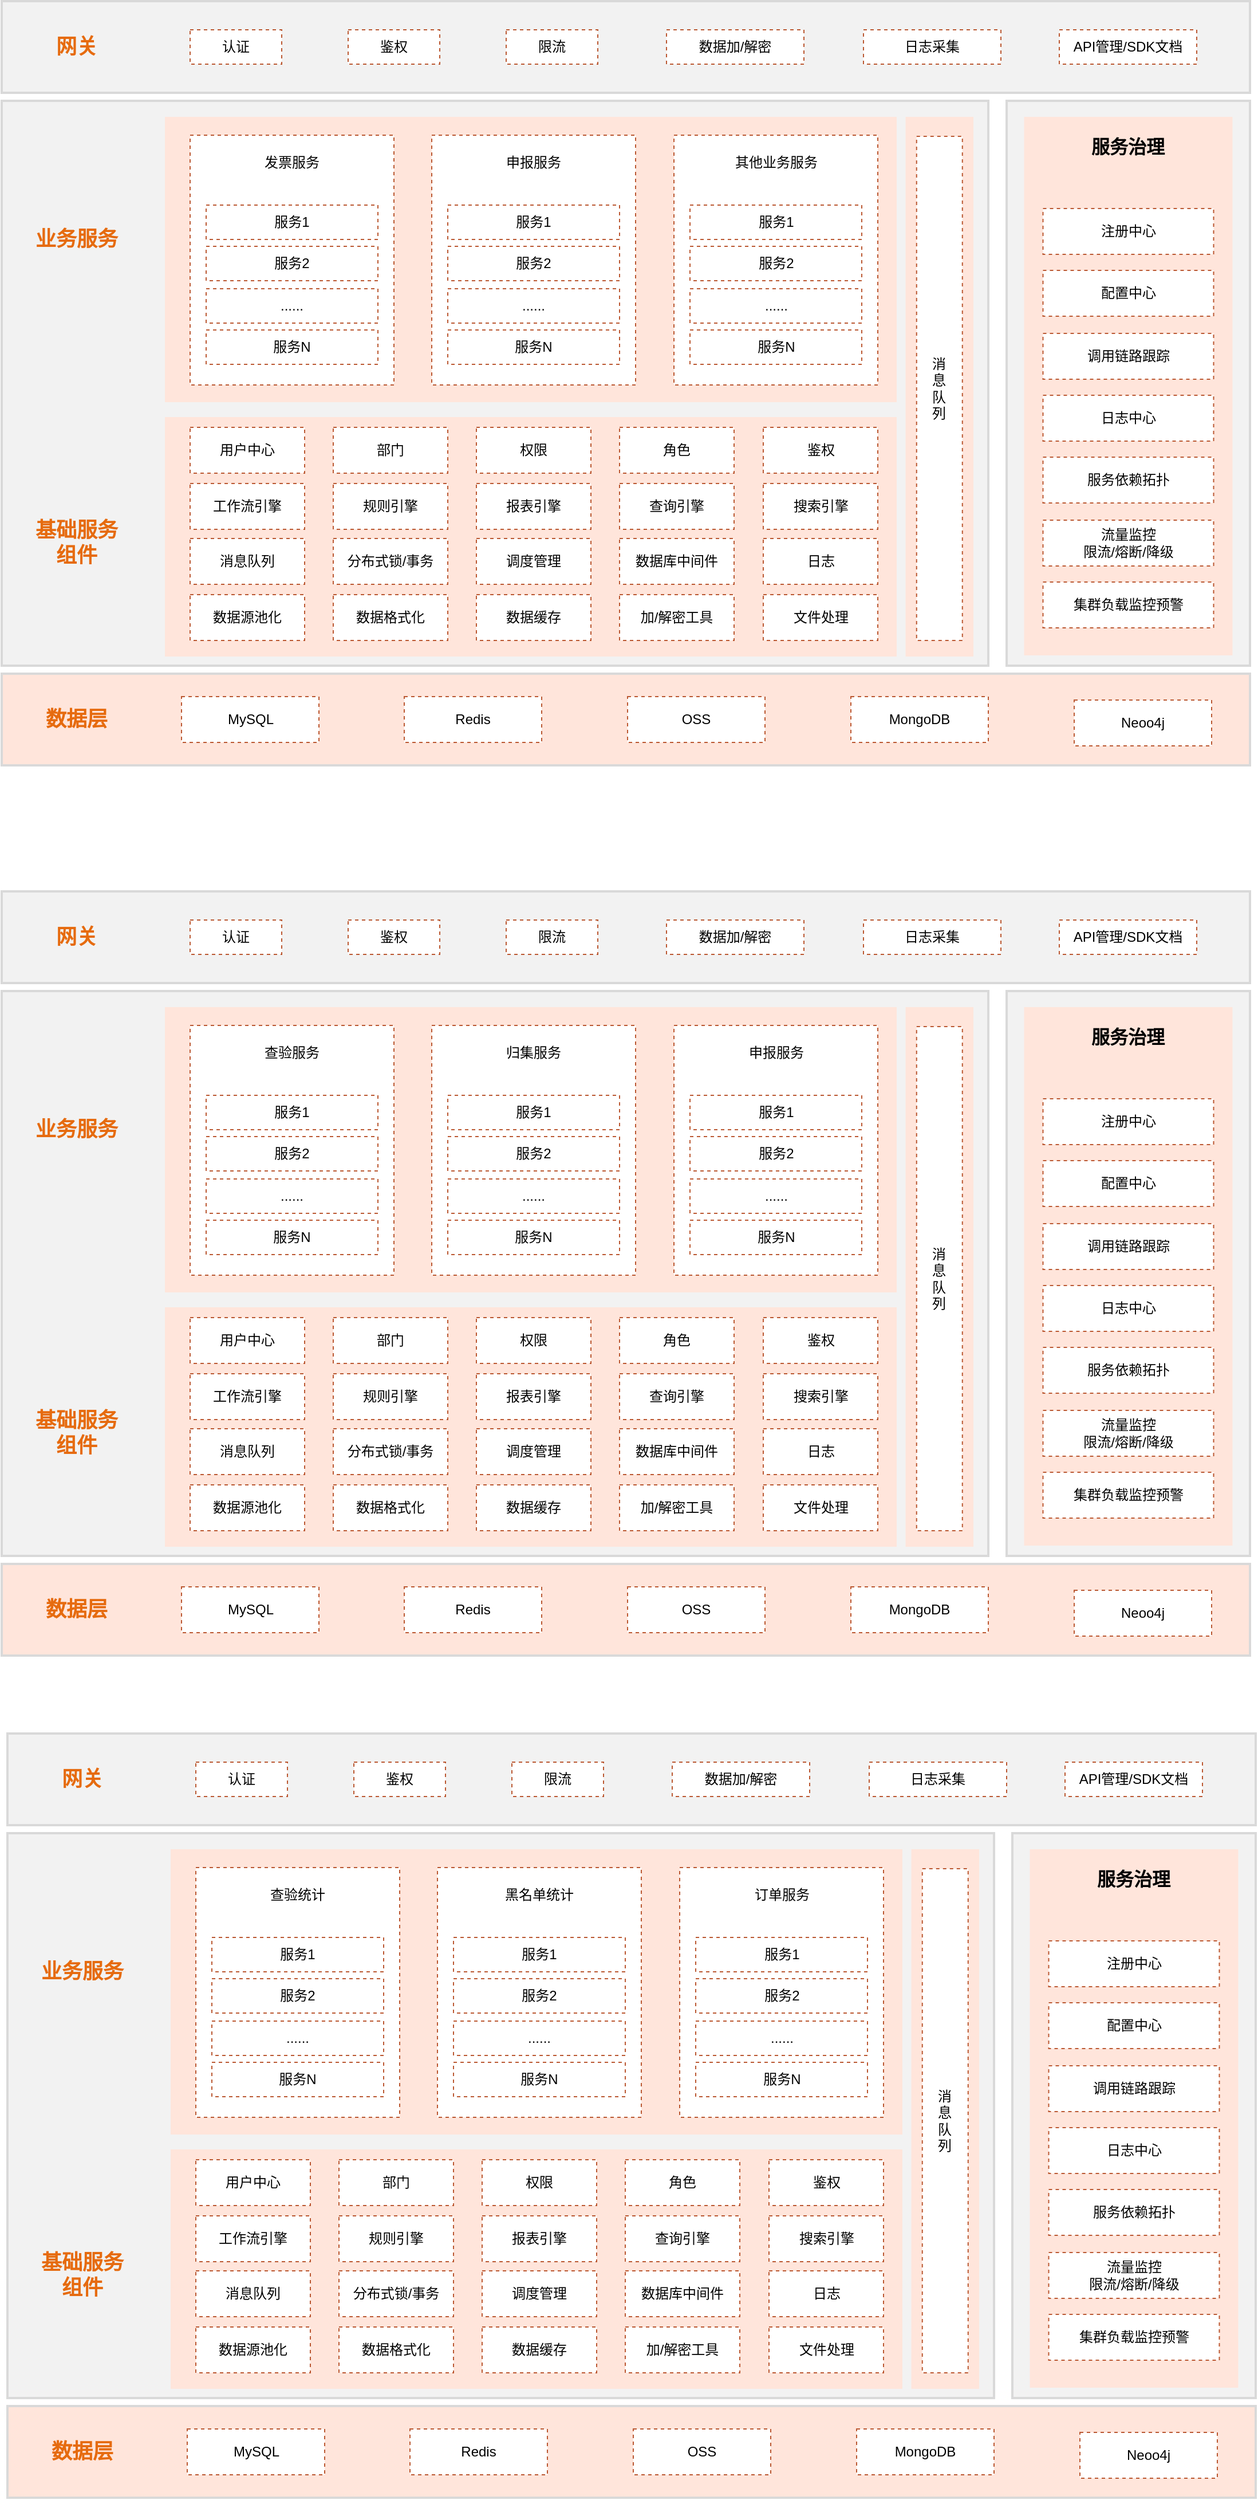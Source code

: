 <mxfile version="16.5.4" type="github">
  <diagram id="H7_tCYUHHZJKz_Q6d8IM" name="第 1 页">
    <mxGraphModel dx="1483" dy="27" grid="0" gridSize="10" guides="1" tooltips="1" connect="1" arrows="1" fold="1" page="0" pageScale="1" pageWidth="827" pageHeight="1169" background="none" math="0" shadow="0">
      <root>
        <mxCell id="0" />
        <mxCell id="1" parent="0" />
        <mxCell id="LN4RIfl6_Ic5JrLGgOFw-40" value="" style="whiteSpace=wrap;html=1;fontSize=18;fontStyle=1;strokeWidth=2;fillColor=#F2F2F2;strokeColor=#D9D9D9;" parent="1" vertex="1">
          <mxGeometry x="80.5" y="1237" width="861.5" height="493" as="geometry" />
        </mxCell>
        <mxCell id="LN4RIfl6_Ic5JrLGgOFw-44" value="" style="whiteSpace=wrap;html=1;align=center;verticalAlign=top;fontSize=16;fontStyle=1;fillColor=#FFE5DB;strokeColor=none;fontColor=#143642;" parent="1" vertex="1">
          <mxGeometry x="869.75" y="1251" width="59.25" height="471" as="geometry" />
        </mxCell>
        <mxCell id="LN4RIfl6_Ic5JrLGgOFw-49" value="" style="whiteSpace=wrap;html=1;fontSize=18;fontStyle=1;strokeWidth=2;fillColor=#F2F2F2;strokeColor=#D9D9D9;" parent="1" vertex="1">
          <mxGeometry x="80.5" y="1150" width="1090" height="80" as="geometry" />
        </mxCell>
        <mxCell id="LN4RIfl6_Ic5JrLGgOFw-50" value="网关" style="whiteSpace=wrap;html=1;fillColor=none;strokeColor=none;fontStyle=1;fontSize=18;fontColor=#E66B0F;" parent="1" vertex="1">
          <mxGeometry x="85.5" y="1170" width="120" height="40" as="geometry" />
        </mxCell>
        <mxCell id="LN4RIfl6_Ic5JrLGgOFw-43" value="" style="whiteSpace=wrap;html=1;align=center;verticalAlign=top;fontSize=16;fontStyle=1;fillColor=#FFE5DB;strokeColor=none;fontColor=#143642;" parent="1" vertex="1">
          <mxGeometry x="223" y="1513" width="639" height="209" as="geometry" />
        </mxCell>
        <mxCell id="LN4RIfl6_Ic5JrLGgOFw-42" value="" style="whiteSpace=wrap;html=1;align=center;verticalAlign=top;fontSize=16;fontStyle=1;fillColor=#FFE5DB;strokeColor=none;fontColor=#143642;" parent="1" vertex="1">
          <mxGeometry x="223" y="1251" width="639" height="249" as="geometry" />
        </mxCell>
        <mxCell id="LN4RIfl6_Ic5JrLGgOFw-41" value="基础服务&lt;br&gt;组件" style="whiteSpace=wrap;html=1;fontSize=18;fontStyle=1;strokeColor=none;fillColor=none;fontColor=#E66B0F;" parent="1" vertex="1">
          <mxGeometry x="85.5" y="1603" width="120" height="40" as="geometry" />
        </mxCell>
        <mxCell id="ndFSLWlLieNPHFFfm7gC-75" value="" style="whiteSpace=wrap;html=1;fillColor=#FFE5DB;strokeColor=#D9D9D9;fontSize=18;fontStyle=1;fontColor=#143642;strokeWidth=2;" parent="1" vertex="1">
          <mxGeometry x="80.5" y="1737" width="1090" height="80" as="geometry" />
        </mxCell>
        <mxCell id="ndFSLWlLieNPHFFfm7gC-76" value="数据层" style="whiteSpace=wrap;html=1;fillColor=none;strokeColor=none;fontSize=18;fontStyle=1;fontColor=#E66B0F;" parent="1" vertex="1">
          <mxGeometry x="85.5" y="1757" width="120" height="40" as="geometry" />
        </mxCell>
        <mxCell id="ndFSLWlLieNPHFFfm7gC-77" value="MySQL" style="whiteSpace=wrap;html=1;strokeColor=#BB5933;dashed=1;" parent="1" vertex="1">
          <mxGeometry x="237.5" y="1757" width="120" height="40" as="geometry" />
        </mxCell>
        <mxCell id="ndFSLWlLieNPHFFfm7gC-79" value="OSS" style="whiteSpace=wrap;html=1;strokeColor=#BB5933;dashed=1;" parent="1" vertex="1">
          <mxGeometry x="627" y="1757" width="120" height="40" as="geometry" />
        </mxCell>
        <mxCell id="ndFSLWlLieNPHFFfm7gC-81" value="MongoDB" style="whiteSpace=wrap;html=1;strokeColor=#BB5933;dashed=1;" parent="1" vertex="1">
          <mxGeometry x="822" y="1757" width="120" height="40" as="geometry" />
        </mxCell>
        <mxCell id="ndFSLWlLieNPHFFfm7gC-86" value="数据源池化" style="whiteSpace=wrap;html=1;strokeColor=#BB5933;dashed=1;" parent="1" vertex="1">
          <mxGeometry x="245" y="1668" width="100" height="40" as="geometry" />
        </mxCell>
        <mxCell id="ndFSLWlLieNPHFFfm7gC-87" value="数据格式化" style="whiteSpace=wrap;html=1;strokeColor=#BB5933;dashed=1;" parent="1" vertex="1">
          <mxGeometry x="370" y="1668" width="100" height="40" as="geometry" />
        </mxCell>
        <mxCell id="ndFSLWlLieNPHFFfm7gC-88" value="数据缓存" style="whiteSpace=wrap;html=1;strokeColor=#BB5933;dashed=1;" parent="1" vertex="1">
          <mxGeometry x="495" y="1668" width="100" height="40" as="geometry" />
        </mxCell>
        <mxCell id="ndFSLWlLieNPHFFfm7gC-89" value="加/解密工具" style="whiteSpace=wrap;html=1;strokeColor=#BB5933;dashed=1;" parent="1" vertex="1">
          <mxGeometry x="620" y="1668" width="100" height="40" as="geometry" />
        </mxCell>
        <mxCell id="ndFSLWlLieNPHFFfm7gC-90" value="文件处理" style="whiteSpace=wrap;html=1;strokeColor=#BB5933;dashed=1;" parent="1" vertex="1">
          <mxGeometry x="745.5" y="1668" width="100" height="40" as="geometry" />
        </mxCell>
        <mxCell id="ndFSLWlLieNPHFFfm7gC-92" value="消息队列" style="whiteSpace=wrap;html=1;strokeColor=#BB5933;dashed=1;" parent="1" vertex="1">
          <mxGeometry x="245" y="1619" width="100" height="40" as="geometry" />
        </mxCell>
        <mxCell id="ndFSLWlLieNPHFFfm7gC-93" value="分布式锁/事务" style="whiteSpace=wrap;html=1;strokeColor=#BB5933;dashed=1;" parent="1" vertex="1">
          <mxGeometry x="370" y="1619" width="100" height="40" as="geometry" />
        </mxCell>
        <mxCell id="ndFSLWlLieNPHFFfm7gC-94" value="调度管理" style="whiteSpace=wrap;html=1;strokeColor=#BB5933;dashed=1;" parent="1" vertex="1">
          <mxGeometry x="495" y="1619" width="100" height="40" as="geometry" />
        </mxCell>
        <mxCell id="ndFSLWlLieNPHFFfm7gC-95" value="工作流引擎" style="whiteSpace=wrap;html=1;strokeColor=#BB5933;dashed=1;" parent="1" vertex="1">
          <mxGeometry x="245" y="1571" width="100" height="40" as="geometry" />
        </mxCell>
        <mxCell id="ndFSLWlLieNPHFFfm7gC-96" value="搜索引擎" style="whiteSpace=wrap;html=1;strokeColor=#BB5933;dashed=1;" parent="1" vertex="1">
          <mxGeometry x="745.5" y="1571" width="100" height="40" as="geometry" />
        </mxCell>
        <mxCell id="ndFSLWlLieNPHFFfm7gC-97" value="查询引擎" style="whiteSpace=wrap;html=1;strokeColor=#BB5933;dashed=1;" parent="1" vertex="1">
          <mxGeometry x="620" y="1571" width="100" height="40" as="geometry" />
        </mxCell>
        <mxCell id="ndFSLWlLieNPHFFfm7gC-98" value="报表引擎" style="whiteSpace=wrap;html=1;strokeColor=#BB5933;dashed=1;" parent="1" vertex="1">
          <mxGeometry x="495" y="1571" width="100" height="40" as="geometry" />
        </mxCell>
        <mxCell id="ndFSLWlLieNPHFFfm7gC-99" value="规则引擎" style="whiteSpace=wrap;html=1;strokeColor=#BB5933;dashed=1;" parent="1" vertex="1">
          <mxGeometry x="370" y="1571" width="100" height="40" as="geometry" />
        </mxCell>
        <mxCell id="ndFSLWlLieNPHFFfm7gC-100" value="鉴权" style="whiteSpace=wrap;html=1;strokeColor=#BB5933;dashed=1;" parent="1" vertex="1">
          <mxGeometry x="745.5" y="1522" width="100" height="40" as="geometry" />
        </mxCell>
        <mxCell id="ndFSLWlLieNPHFFfm7gC-101" value="日志" style="whiteSpace=wrap;html=1;strokeColor=#BB5933;dashed=1;" parent="1" vertex="1">
          <mxGeometry x="745.5" y="1619" width="100" height="40" as="geometry" />
        </mxCell>
        <mxCell id="ndFSLWlLieNPHFFfm7gC-102" value="用户中心" style="whiteSpace=wrap;html=1;strokeColor=#BB5933;dashed=1;" parent="1" vertex="1">
          <mxGeometry x="245" y="1522" width="100" height="40" as="geometry" />
        </mxCell>
        <mxCell id="ndFSLWlLieNPHFFfm7gC-103" value="部门" style="whiteSpace=wrap;html=1;strokeColor=#BB5933;dashed=1;" parent="1" vertex="1">
          <mxGeometry x="370" y="1522" width="100" height="40" as="geometry" />
        </mxCell>
        <mxCell id="ndFSLWlLieNPHFFfm7gC-104" value="权限" style="whiteSpace=wrap;html=1;strokeColor=#BB5933;dashed=1;" parent="1" vertex="1">
          <mxGeometry x="495" y="1522" width="100" height="40" as="geometry" />
        </mxCell>
        <mxCell id="ndFSLWlLieNPHFFfm7gC-105" value="角色" style="whiteSpace=wrap;html=1;strokeColor=#BB5933;dashed=1;" parent="1" vertex="1">
          <mxGeometry x="620" y="1522" width="100" height="40" as="geometry" />
        </mxCell>
        <mxCell id="ndFSLWlLieNPHFFfm7gC-117" value="认证" style="whiteSpace=wrap;html=1;strokeColor=#BB5933;dashed=1;" parent="1" vertex="1">
          <mxGeometry x="245" y="1175" width="80" height="30" as="geometry" />
        </mxCell>
        <mxCell id="ndFSLWlLieNPHFFfm7gC-118" value="限流" style="whiteSpace=wrap;html=1;strokeColor=#BB5933;dashed=1;" parent="1" vertex="1">
          <mxGeometry x="521" y="1175" width="80" height="30" as="geometry" />
        </mxCell>
        <mxCell id="ndFSLWlLieNPHFFfm7gC-119" value="数据加/解密" style="whiteSpace=wrap;html=1;strokeColor=#BB5933;dashed=1;" parent="1" vertex="1">
          <mxGeometry x="661" y="1175" width="120" height="30" as="geometry" />
        </mxCell>
        <mxCell id="ndFSLWlLieNPHFFfm7gC-120" value="日志采集" style="whiteSpace=wrap;html=1;strokeColor=#BB5933;dashed=1;" parent="1" vertex="1">
          <mxGeometry x="833" y="1175" width="120" height="30" as="geometry" />
        </mxCell>
        <mxCell id="ndFSLWlLieNPHFFfm7gC-121" value="API管理/SDK文档" style="whiteSpace=wrap;html=1;strokeColor=#BB5933;dashed=1;" parent="1" vertex="1">
          <mxGeometry x="1004" y="1175" width="120" height="30" as="geometry" />
        </mxCell>
        <mxCell id="LN4RIfl6_Ic5JrLGgOFw-1" value="消&lt;br&gt;息&lt;br&gt;队&lt;br&gt;列" style="whiteSpace=wrap;html=1;strokeColor=#BB5933;dashed=1;" parent="1" vertex="1">
          <mxGeometry x="879.375" y="1268" width="40" height="440" as="geometry" />
        </mxCell>
        <mxCell id="LN4RIfl6_Ic5JrLGgOFw-20" value="Redis" style="whiteSpace=wrap;html=1;strokeColor=#BB5933;dashed=1;" parent="1" vertex="1">
          <mxGeometry x="432" y="1757" width="120" height="40" as="geometry" />
        </mxCell>
        <mxCell id="LN4RIfl6_Ic5JrLGgOFw-21" value="Neoo4j" style="whiteSpace=wrap;html=1;strokeColor=#BB5933;dashed=1;" parent="1" vertex="1">
          <mxGeometry x="1017" y="1760" width="120" height="40" as="geometry" />
        </mxCell>
        <mxCell id="LN4RIfl6_Ic5JrLGgOFw-22" value="数据库中间件" style="whiteSpace=wrap;html=1;strokeColor=#BB5933;dashed=1;" parent="1" vertex="1">
          <mxGeometry x="620" y="1619" width="100" height="40" as="geometry" />
        </mxCell>
        <mxCell id="LN4RIfl6_Ic5JrLGgOFw-37" value="" style="group" parent="1" vertex="1" connectable="0">
          <mxGeometry x="456" y="1267" width="178" height="218" as="geometry" />
        </mxCell>
        <mxCell id="LN4RIfl6_Ic5JrLGgOFw-26" value="申报服务" style="whiteSpace=wrap;html=1;strokeColor=#BB5933;dashed=1;verticalAlign=top;spacingBottom=0;spacingTop=10;" parent="LN4RIfl6_Ic5JrLGgOFw-37" vertex="1">
          <mxGeometry width="178" height="218" as="geometry" />
        </mxCell>
        <mxCell id="LN4RIfl6_Ic5JrLGgOFw-27" value="服务1" style="whiteSpace=wrap;html=1;strokeColor=#BB5933;dashed=1;" parent="LN4RIfl6_Ic5JrLGgOFw-37" vertex="1">
          <mxGeometry x="14" y="61" width="150" height="30" as="geometry" />
        </mxCell>
        <mxCell id="LN4RIfl6_Ic5JrLGgOFw-28" value="服务2" style="whiteSpace=wrap;html=1;strokeColor=#BB5933;dashed=1;" parent="LN4RIfl6_Ic5JrLGgOFw-37" vertex="1">
          <mxGeometry x="14" y="97" width="150" height="30" as="geometry" />
        </mxCell>
        <mxCell id="LN4RIfl6_Ic5JrLGgOFw-29" value="......" style="whiteSpace=wrap;html=1;strokeColor=#BB5933;dashed=1;" parent="LN4RIfl6_Ic5JrLGgOFw-37" vertex="1">
          <mxGeometry x="14" y="134" width="150" height="30" as="geometry" />
        </mxCell>
        <mxCell id="LN4RIfl6_Ic5JrLGgOFw-30" value="服务N" style="whiteSpace=wrap;html=1;strokeColor=#BB5933;dashed=1;" parent="LN4RIfl6_Ic5JrLGgOFw-37" vertex="1">
          <mxGeometry x="14" y="170" width="150" height="30" as="geometry" />
        </mxCell>
        <mxCell id="LN4RIfl6_Ic5JrLGgOFw-38" value="" style="group" parent="1" vertex="1" connectable="0">
          <mxGeometry x="667.5" y="1267" width="178" height="218" as="geometry" />
        </mxCell>
        <mxCell id="LN4RIfl6_Ic5JrLGgOFw-31" value="其他业务服务" style="whiteSpace=wrap;html=1;strokeColor=#BB5933;dashed=1;verticalAlign=top;spacingBottom=0;spacingTop=10;" parent="LN4RIfl6_Ic5JrLGgOFw-38" vertex="1">
          <mxGeometry width="178" height="218" as="geometry" />
        </mxCell>
        <mxCell id="LN4RIfl6_Ic5JrLGgOFw-32" value="服务1" style="whiteSpace=wrap;html=1;strokeColor=#BB5933;dashed=1;" parent="LN4RIfl6_Ic5JrLGgOFw-38" vertex="1">
          <mxGeometry x="14" y="61" width="150" height="30" as="geometry" />
        </mxCell>
        <mxCell id="LN4RIfl6_Ic5JrLGgOFw-33" value="服务2" style="whiteSpace=wrap;html=1;strokeColor=#BB5933;dashed=1;" parent="LN4RIfl6_Ic5JrLGgOFw-38" vertex="1">
          <mxGeometry x="14" y="97" width="150" height="30" as="geometry" />
        </mxCell>
        <mxCell id="LN4RIfl6_Ic5JrLGgOFw-34" value="......" style="whiteSpace=wrap;html=1;strokeColor=#BB5933;dashed=1;" parent="LN4RIfl6_Ic5JrLGgOFw-38" vertex="1">
          <mxGeometry x="14" y="134" width="150" height="30" as="geometry" />
        </mxCell>
        <mxCell id="LN4RIfl6_Ic5JrLGgOFw-35" value="服务N" style="whiteSpace=wrap;html=1;strokeColor=#BB5933;dashed=1;" parent="LN4RIfl6_Ic5JrLGgOFw-38" vertex="1">
          <mxGeometry x="14" y="170" width="150" height="30" as="geometry" />
        </mxCell>
        <mxCell id="LN4RIfl6_Ic5JrLGgOFw-39" value="鉴权" style="whiteSpace=wrap;html=1;strokeColor=#BB5933;dashed=1;" parent="1" vertex="1">
          <mxGeometry x="383" y="1175" width="80" height="30" as="geometry" />
        </mxCell>
        <mxCell id="LN4RIfl6_Ic5JrLGgOFw-45" value="业务服务" style="whiteSpace=wrap;html=1;fontSize=18;fontStyle=1;strokeColor=none;fillColor=none;fontColor=#E66B0F;" parent="1" vertex="1">
          <mxGeometry x="85.5" y="1338" width="120" height="40" as="geometry" />
        </mxCell>
        <mxCell id="LN4RIfl6_Ic5JrLGgOFw-46" value="" style="whiteSpace=wrap;html=1;fontSize=18;fontStyle=1;strokeWidth=2;fillColor=#F2F2F2;strokeColor=#D9D9D9;" parent="1" vertex="1">
          <mxGeometry x="958" y="1237" width="212.5" height="493" as="geometry" />
        </mxCell>
        <mxCell id="LN4RIfl6_Ic5JrLGgOFw-47" value="" style="group" parent="1" vertex="1" connectable="0">
          <mxGeometry x="245" y="1267" width="178" height="218" as="geometry" />
        </mxCell>
        <mxCell id="LN4RIfl6_Ic5JrLGgOFw-24" value="发票服务" style="whiteSpace=wrap;html=1;strokeColor=#BB5933;dashed=1;verticalAlign=top;spacingBottom=0;spacingTop=10;" parent="LN4RIfl6_Ic5JrLGgOFw-47" vertex="1">
          <mxGeometry width="178" height="218" as="geometry" />
        </mxCell>
        <mxCell id="ndFSLWlLieNPHFFfm7gC-106" value="服务1" style="whiteSpace=wrap;html=1;strokeColor=#BB5933;dashed=1;" parent="LN4RIfl6_Ic5JrLGgOFw-47" vertex="1">
          <mxGeometry x="14" y="61" width="150" height="30" as="geometry" />
        </mxCell>
        <mxCell id="ndFSLWlLieNPHFFfm7gC-108" value="服务2" style="whiteSpace=wrap;html=1;strokeColor=#BB5933;dashed=1;" parent="LN4RIfl6_Ic5JrLGgOFw-47" vertex="1">
          <mxGeometry x="14" y="97" width="150" height="30" as="geometry" />
        </mxCell>
        <mxCell id="ndFSLWlLieNPHFFfm7gC-110" value="......" style="whiteSpace=wrap;html=1;strokeColor=#BB5933;dashed=1;" parent="LN4RIfl6_Ic5JrLGgOFw-47" vertex="1">
          <mxGeometry x="14" y="134" width="150" height="30" as="geometry" />
        </mxCell>
        <mxCell id="LN4RIfl6_Ic5JrLGgOFw-25" value="服务N" style="whiteSpace=wrap;html=1;strokeColor=#BB5933;dashed=1;" parent="LN4RIfl6_Ic5JrLGgOFw-47" vertex="1">
          <mxGeometry x="14" y="170" width="150" height="30" as="geometry" />
        </mxCell>
        <mxCell id="LN4RIfl6_Ic5JrLGgOFw-48" value="" style="group" parent="1" vertex="1" connectable="0">
          <mxGeometry x="973.25" y="1251" width="182" height="470" as="geometry" />
        </mxCell>
        <mxCell id="LN4RIfl6_Ic5JrLGgOFw-2" value="&lt;b style=&quot;font-size: 16px;&quot;&gt;&lt;font style=&quot;font-size: 16px;&quot;&gt;服务治理&lt;/font&gt;&lt;/b&gt;" style="whiteSpace=wrap;html=1;strokeColor=none;dashed=1;verticalAlign=top;spacingTop=10;fillColor=#FFE5DB;fontSize=16;" parent="LN4RIfl6_Ic5JrLGgOFw-48" vertex="1">
          <mxGeometry width="182" height="470" as="geometry" />
        </mxCell>
        <mxCell id="LN4RIfl6_Ic5JrLGgOFw-5" value="调用链路跟踪" style="whiteSpace=wrap;html=1;strokeColor=#BB5933;dashed=1;" parent="LN4RIfl6_Ic5JrLGgOFw-48" vertex="1">
          <mxGeometry x="16.5" y="189" width="149" height="40" as="geometry" />
        </mxCell>
        <mxCell id="LN4RIfl6_Ic5JrLGgOFw-6" value="日志中心" style="whiteSpace=wrap;html=1;strokeColor=#BB5933;dashed=1;" parent="LN4RIfl6_Ic5JrLGgOFw-48" vertex="1">
          <mxGeometry x="16.5" y="243" width="149" height="40" as="geometry" />
        </mxCell>
        <mxCell id="LN4RIfl6_Ic5JrLGgOFw-7" value="集群负载监控预警" style="whiteSpace=wrap;html=1;strokeColor=#BB5933;dashed=1;" parent="LN4RIfl6_Ic5JrLGgOFw-48" vertex="1">
          <mxGeometry x="16.5" y="406" width="149" height="40" as="geometry" />
        </mxCell>
        <mxCell id="LN4RIfl6_Ic5JrLGgOFw-10" value="流量监控&lt;br&gt;限流/熔断/降级" style="whiteSpace=wrap;html=1;strokeColor=#BB5933;dashed=1;" parent="LN4RIfl6_Ic5JrLGgOFw-48" vertex="1">
          <mxGeometry x="16.5" y="352" width="149" height="40" as="geometry" />
        </mxCell>
        <mxCell id="LN4RIfl6_Ic5JrLGgOFw-11" value="配置中心" style="whiteSpace=wrap;html=1;strokeColor=#BB5933;dashed=1;" parent="LN4RIfl6_Ic5JrLGgOFw-48" vertex="1">
          <mxGeometry x="16.5" y="134" width="149" height="40" as="geometry" />
        </mxCell>
        <mxCell id="LN4RIfl6_Ic5JrLGgOFw-12" value="注册中心" style="whiteSpace=wrap;html=1;strokeColor=#BB5933;dashed=1;" parent="LN4RIfl6_Ic5JrLGgOFw-48" vertex="1">
          <mxGeometry x="16.5" y="80" width="149" height="40" as="geometry" />
        </mxCell>
        <mxCell id="LN4RIfl6_Ic5JrLGgOFw-16" value="服务依赖拓扑" style="whiteSpace=wrap;html=1;strokeColor=#BB5933;dashed=1;" parent="LN4RIfl6_Ic5JrLGgOFw-48" vertex="1">
          <mxGeometry x="16.5" y="297" width="149" height="40" as="geometry" />
        </mxCell>
        <mxCell id="fB4uzSbWMUXFljDellYb-1" value="" style="whiteSpace=wrap;html=1;fontSize=18;fontStyle=1;strokeWidth=2;fillColor=#F2F2F2;strokeColor=#D9D9D9;" vertex="1" parent="1">
          <mxGeometry x="80.5" y="2014" width="861.5" height="493" as="geometry" />
        </mxCell>
        <mxCell id="fB4uzSbWMUXFljDellYb-2" value="" style="whiteSpace=wrap;html=1;align=center;verticalAlign=top;fontSize=16;fontStyle=1;fillColor=#FFE5DB;strokeColor=none;fontColor=#143642;" vertex="1" parent="1">
          <mxGeometry x="869.75" y="2028" width="59.25" height="471" as="geometry" />
        </mxCell>
        <mxCell id="fB4uzSbWMUXFljDellYb-3" value="" style="whiteSpace=wrap;html=1;fontSize=18;fontStyle=1;strokeWidth=2;fillColor=#F2F2F2;strokeColor=#D9D9D9;" vertex="1" parent="1">
          <mxGeometry x="80.5" y="1927" width="1090" height="80" as="geometry" />
        </mxCell>
        <mxCell id="fB4uzSbWMUXFljDellYb-4" value="网关" style="whiteSpace=wrap;html=1;fillColor=none;strokeColor=none;fontStyle=1;fontSize=18;fontColor=#E66B0F;" vertex="1" parent="1">
          <mxGeometry x="85.5" y="1947" width="120" height="40" as="geometry" />
        </mxCell>
        <mxCell id="fB4uzSbWMUXFljDellYb-5" value="" style="whiteSpace=wrap;html=1;align=center;verticalAlign=top;fontSize=16;fontStyle=1;fillColor=#FFE5DB;strokeColor=none;fontColor=#143642;" vertex="1" parent="1">
          <mxGeometry x="223" y="2290" width="639" height="209" as="geometry" />
        </mxCell>
        <mxCell id="fB4uzSbWMUXFljDellYb-6" value="" style="whiteSpace=wrap;html=1;align=center;verticalAlign=top;fontSize=16;fontStyle=1;fillColor=#FFE5DB;strokeColor=none;fontColor=#143642;" vertex="1" parent="1">
          <mxGeometry x="223" y="2028" width="639" height="249" as="geometry" />
        </mxCell>
        <mxCell id="fB4uzSbWMUXFljDellYb-7" value="基础服务&lt;br&gt;组件" style="whiteSpace=wrap;html=1;fontSize=18;fontStyle=1;strokeColor=none;fillColor=none;fontColor=#E66B0F;" vertex="1" parent="1">
          <mxGeometry x="85.5" y="2380" width="120" height="40" as="geometry" />
        </mxCell>
        <mxCell id="fB4uzSbWMUXFljDellYb-8" value="" style="whiteSpace=wrap;html=1;fillColor=#FFE5DB;strokeColor=#D9D9D9;fontSize=18;fontStyle=1;fontColor=#143642;strokeWidth=2;" vertex="1" parent="1">
          <mxGeometry x="80.5" y="2514" width="1090" height="80" as="geometry" />
        </mxCell>
        <mxCell id="fB4uzSbWMUXFljDellYb-9" value="数据层" style="whiteSpace=wrap;html=1;fillColor=none;strokeColor=none;fontSize=18;fontStyle=1;fontColor=#E66B0F;" vertex="1" parent="1">
          <mxGeometry x="85.5" y="2534" width="120" height="40" as="geometry" />
        </mxCell>
        <mxCell id="fB4uzSbWMUXFljDellYb-10" value="MySQL" style="whiteSpace=wrap;html=1;strokeColor=#BB5933;dashed=1;" vertex="1" parent="1">
          <mxGeometry x="237.5" y="2534" width="120" height="40" as="geometry" />
        </mxCell>
        <mxCell id="fB4uzSbWMUXFljDellYb-11" value="OSS" style="whiteSpace=wrap;html=1;strokeColor=#BB5933;dashed=1;" vertex="1" parent="1">
          <mxGeometry x="627" y="2534" width="120" height="40" as="geometry" />
        </mxCell>
        <mxCell id="fB4uzSbWMUXFljDellYb-12" value="MongoDB" style="whiteSpace=wrap;html=1;strokeColor=#BB5933;dashed=1;" vertex="1" parent="1">
          <mxGeometry x="822" y="2534" width="120" height="40" as="geometry" />
        </mxCell>
        <mxCell id="fB4uzSbWMUXFljDellYb-13" value="数据源池化" style="whiteSpace=wrap;html=1;strokeColor=#BB5933;dashed=1;" vertex="1" parent="1">
          <mxGeometry x="245" y="2445" width="100" height="40" as="geometry" />
        </mxCell>
        <mxCell id="fB4uzSbWMUXFljDellYb-14" value="数据格式化" style="whiteSpace=wrap;html=1;strokeColor=#BB5933;dashed=1;" vertex="1" parent="1">
          <mxGeometry x="370" y="2445" width="100" height="40" as="geometry" />
        </mxCell>
        <mxCell id="fB4uzSbWMUXFljDellYb-15" value="数据缓存" style="whiteSpace=wrap;html=1;strokeColor=#BB5933;dashed=1;" vertex="1" parent="1">
          <mxGeometry x="495" y="2445" width="100" height="40" as="geometry" />
        </mxCell>
        <mxCell id="fB4uzSbWMUXFljDellYb-16" value="加/解密工具" style="whiteSpace=wrap;html=1;strokeColor=#BB5933;dashed=1;" vertex="1" parent="1">
          <mxGeometry x="620" y="2445" width="100" height="40" as="geometry" />
        </mxCell>
        <mxCell id="fB4uzSbWMUXFljDellYb-17" value="文件处理" style="whiteSpace=wrap;html=1;strokeColor=#BB5933;dashed=1;" vertex="1" parent="1">
          <mxGeometry x="745.5" y="2445" width="100" height="40" as="geometry" />
        </mxCell>
        <mxCell id="fB4uzSbWMUXFljDellYb-18" value="消息队列" style="whiteSpace=wrap;html=1;strokeColor=#BB5933;dashed=1;" vertex="1" parent="1">
          <mxGeometry x="245" y="2396" width="100" height="40" as="geometry" />
        </mxCell>
        <mxCell id="fB4uzSbWMUXFljDellYb-19" value="分布式锁/事务" style="whiteSpace=wrap;html=1;strokeColor=#BB5933;dashed=1;" vertex="1" parent="1">
          <mxGeometry x="370" y="2396" width="100" height="40" as="geometry" />
        </mxCell>
        <mxCell id="fB4uzSbWMUXFljDellYb-20" value="调度管理" style="whiteSpace=wrap;html=1;strokeColor=#BB5933;dashed=1;" vertex="1" parent="1">
          <mxGeometry x="495" y="2396" width="100" height="40" as="geometry" />
        </mxCell>
        <mxCell id="fB4uzSbWMUXFljDellYb-21" value="工作流引擎" style="whiteSpace=wrap;html=1;strokeColor=#BB5933;dashed=1;" vertex="1" parent="1">
          <mxGeometry x="245" y="2348" width="100" height="40" as="geometry" />
        </mxCell>
        <mxCell id="fB4uzSbWMUXFljDellYb-22" value="搜索引擎" style="whiteSpace=wrap;html=1;strokeColor=#BB5933;dashed=1;" vertex="1" parent="1">
          <mxGeometry x="745.5" y="2348" width="100" height="40" as="geometry" />
        </mxCell>
        <mxCell id="fB4uzSbWMUXFljDellYb-23" value="查询引擎" style="whiteSpace=wrap;html=1;strokeColor=#BB5933;dashed=1;" vertex="1" parent="1">
          <mxGeometry x="620" y="2348" width="100" height="40" as="geometry" />
        </mxCell>
        <mxCell id="fB4uzSbWMUXFljDellYb-24" value="报表引擎" style="whiteSpace=wrap;html=1;strokeColor=#BB5933;dashed=1;" vertex="1" parent="1">
          <mxGeometry x="495" y="2348" width="100" height="40" as="geometry" />
        </mxCell>
        <mxCell id="fB4uzSbWMUXFljDellYb-25" value="规则引擎" style="whiteSpace=wrap;html=1;strokeColor=#BB5933;dashed=1;" vertex="1" parent="1">
          <mxGeometry x="370" y="2348" width="100" height="40" as="geometry" />
        </mxCell>
        <mxCell id="fB4uzSbWMUXFljDellYb-26" value="鉴权" style="whiteSpace=wrap;html=1;strokeColor=#BB5933;dashed=1;" vertex="1" parent="1">
          <mxGeometry x="745.5" y="2299" width="100" height="40" as="geometry" />
        </mxCell>
        <mxCell id="fB4uzSbWMUXFljDellYb-27" value="日志" style="whiteSpace=wrap;html=1;strokeColor=#BB5933;dashed=1;" vertex="1" parent="1">
          <mxGeometry x="745.5" y="2396" width="100" height="40" as="geometry" />
        </mxCell>
        <mxCell id="fB4uzSbWMUXFljDellYb-28" value="用户中心" style="whiteSpace=wrap;html=1;strokeColor=#BB5933;dashed=1;" vertex="1" parent="1">
          <mxGeometry x="245" y="2299" width="100" height="40" as="geometry" />
        </mxCell>
        <mxCell id="fB4uzSbWMUXFljDellYb-29" value="部门" style="whiteSpace=wrap;html=1;strokeColor=#BB5933;dashed=1;" vertex="1" parent="1">
          <mxGeometry x="370" y="2299" width="100" height="40" as="geometry" />
        </mxCell>
        <mxCell id="fB4uzSbWMUXFljDellYb-30" value="权限" style="whiteSpace=wrap;html=1;strokeColor=#BB5933;dashed=1;" vertex="1" parent="1">
          <mxGeometry x="495" y="2299" width="100" height="40" as="geometry" />
        </mxCell>
        <mxCell id="fB4uzSbWMUXFljDellYb-31" value="角色" style="whiteSpace=wrap;html=1;strokeColor=#BB5933;dashed=1;" vertex="1" parent="1">
          <mxGeometry x="620" y="2299" width="100" height="40" as="geometry" />
        </mxCell>
        <mxCell id="fB4uzSbWMUXFljDellYb-32" value="认证" style="whiteSpace=wrap;html=1;strokeColor=#BB5933;dashed=1;" vertex="1" parent="1">
          <mxGeometry x="245" y="1952" width="80" height="30" as="geometry" />
        </mxCell>
        <mxCell id="fB4uzSbWMUXFljDellYb-33" value="限流" style="whiteSpace=wrap;html=1;strokeColor=#BB5933;dashed=1;" vertex="1" parent="1">
          <mxGeometry x="521" y="1952" width="80" height="30" as="geometry" />
        </mxCell>
        <mxCell id="fB4uzSbWMUXFljDellYb-34" value="数据加/解密" style="whiteSpace=wrap;html=1;strokeColor=#BB5933;dashed=1;" vertex="1" parent="1">
          <mxGeometry x="661" y="1952" width="120" height="30" as="geometry" />
        </mxCell>
        <mxCell id="fB4uzSbWMUXFljDellYb-35" value="日志采集" style="whiteSpace=wrap;html=1;strokeColor=#BB5933;dashed=1;" vertex="1" parent="1">
          <mxGeometry x="833" y="1952" width="120" height="30" as="geometry" />
        </mxCell>
        <mxCell id="fB4uzSbWMUXFljDellYb-36" value="API管理/SDK文档" style="whiteSpace=wrap;html=1;strokeColor=#BB5933;dashed=1;" vertex="1" parent="1">
          <mxGeometry x="1004" y="1952" width="120" height="30" as="geometry" />
        </mxCell>
        <mxCell id="fB4uzSbWMUXFljDellYb-37" value="消&lt;br&gt;息&lt;br&gt;队&lt;br&gt;列" style="whiteSpace=wrap;html=1;strokeColor=#BB5933;dashed=1;" vertex="1" parent="1">
          <mxGeometry x="879.375" y="2045" width="40" height="440" as="geometry" />
        </mxCell>
        <mxCell id="fB4uzSbWMUXFljDellYb-38" value="Redis" style="whiteSpace=wrap;html=1;strokeColor=#BB5933;dashed=1;" vertex="1" parent="1">
          <mxGeometry x="432" y="2534" width="120" height="40" as="geometry" />
        </mxCell>
        <mxCell id="fB4uzSbWMUXFljDellYb-39" value="Neoo4j" style="whiteSpace=wrap;html=1;strokeColor=#BB5933;dashed=1;" vertex="1" parent="1">
          <mxGeometry x="1017" y="2537" width="120" height="40" as="geometry" />
        </mxCell>
        <mxCell id="fB4uzSbWMUXFljDellYb-40" value="数据库中间件" style="whiteSpace=wrap;html=1;strokeColor=#BB5933;dashed=1;" vertex="1" parent="1">
          <mxGeometry x="620" y="2396" width="100" height="40" as="geometry" />
        </mxCell>
        <mxCell id="fB4uzSbWMUXFljDellYb-41" value="" style="group" vertex="1" connectable="0" parent="1">
          <mxGeometry x="456" y="2044" width="178" height="218" as="geometry" />
        </mxCell>
        <mxCell id="fB4uzSbWMUXFljDellYb-42" value="归集服务" style="whiteSpace=wrap;html=1;strokeColor=#BB5933;dashed=1;verticalAlign=top;spacingBottom=0;spacingTop=10;" vertex="1" parent="fB4uzSbWMUXFljDellYb-41">
          <mxGeometry width="178" height="218" as="geometry" />
        </mxCell>
        <mxCell id="fB4uzSbWMUXFljDellYb-43" value="服务1" style="whiteSpace=wrap;html=1;strokeColor=#BB5933;dashed=1;" vertex="1" parent="fB4uzSbWMUXFljDellYb-41">
          <mxGeometry x="14" y="61" width="150" height="30" as="geometry" />
        </mxCell>
        <mxCell id="fB4uzSbWMUXFljDellYb-44" value="服务2" style="whiteSpace=wrap;html=1;strokeColor=#BB5933;dashed=1;" vertex="1" parent="fB4uzSbWMUXFljDellYb-41">
          <mxGeometry x="14" y="97" width="150" height="30" as="geometry" />
        </mxCell>
        <mxCell id="fB4uzSbWMUXFljDellYb-45" value="......" style="whiteSpace=wrap;html=1;strokeColor=#BB5933;dashed=1;" vertex="1" parent="fB4uzSbWMUXFljDellYb-41">
          <mxGeometry x="14" y="134" width="150" height="30" as="geometry" />
        </mxCell>
        <mxCell id="fB4uzSbWMUXFljDellYb-46" value="服务N" style="whiteSpace=wrap;html=1;strokeColor=#BB5933;dashed=1;" vertex="1" parent="fB4uzSbWMUXFljDellYb-41">
          <mxGeometry x="14" y="170" width="150" height="30" as="geometry" />
        </mxCell>
        <mxCell id="fB4uzSbWMUXFljDellYb-47" value="" style="group" vertex="1" connectable="0" parent="1">
          <mxGeometry x="667.5" y="2044" width="178" height="218" as="geometry" />
        </mxCell>
        <mxCell id="fB4uzSbWMUXFljDellYb-48" value="申报服务" style="whiteSpace=wrap;html=1;strokeColor=#BB5933;dashed=1;verticalAlign=top;spacingBottom=0;spacingTop=10;" vertex="1" parent="fB4uzSbWMUXFljDellYb-47">
          <mxGeometry width="178" height="218" as="geometry" />
        </mxCell>
        <mxCell id="fB4uzSbWMUXFljDellYb-49" value="服务1" style="whiteSpace=wrap;html=1;strokeColor=#BB5933;dashed=1;" vertex="1" parent="fB4uzSbWMUXFljDellYb-47">
          <mxGeometry x="14" y="61" width="150" height="30" as="geometry" />
        </mxCell>
        <mxCell id="fB4uzSbWMUXFljDellYb-50" value="服务2" style="whiteSpace=wrap;html=1;strokeColor=#BB5933;dashed=1;" vertex="1" parent="fB4uzSbWMUXFljDellYb-47">
          <mxGeometry x="14" y="97" width="150" height="30" as="geometry" />
        </mxCell>
        <mxCell id="fB4uzSbWMUXFljDellYb-51" value="......" style="whiteSpace=wrap;html=1;strokeColor=#BB5933;dashed=1;" vertex="1" parent="fB4uzSbWMUXFljDellYb-47">
          <mxGeometry x="14" y="134" width="150" height="30" as="geometry" />
        </mxCell>
        <mxCell id="fB4uzSbWMUXFljDellYb-52" value="服务N" style="whiteSpace=wrap;html=1;strokeColor=#BB5933;dashed=1;" vertex="1" parent="fB4uzSbWMUXFljDellYb-47">
          <mxGeometry x="14" y="170" width="150" height="30" as="geometry" />
        </mxCell>
        <mxCell id="fB4uzSbWMUXFljDellYb-53" value="鉴权" style="whiteSpace=wrap;html=1;strokeColor=#BB5933;dashed=1;" vertex="1" parent="1">
          <mxGeometry x="383" y="1952" width="80" height="30" as="geometry" />
        </mxCell>
        <mxCell id="fB4uzSbWMUXFljDellYb-54" value="业务服务" style="whiteSpace=wrap;html=1;fontSize=18;fontStyle=1;strokeColor=none;fillColor=none;fontColor=#E66B0F;" vertex="1" parent="1">
          <mxGeometry x="85.5" y="2115" width="120" height="40" as="geometry" />
        </mxCell>
        <mxCell id="fB4uzSbWMUXFljDellYb-55" value="" style="whiteSpace=wrap;html=1;fontSize=18;fontStyle=1;strokeWidth=2;fillColor=#F2F2F2;strokeColor=#D9D9D9;" vertex="1" parent="1">
          <mxGeometry x="958" y="2014" width="212.5" height="493" as="geometry" />
        </mxCell>
        <mxCell id="fB4uzSbWMUXFljDellYb-56" value="" style="group" vertex="1" connectable="0" parent="1">
          <mxGeometry x="245" y="2044" width="178" height="218" as="geometry" />
        </mxCell>
        <mxCell id="fB4uzSbWMUXFljDellYb-57" value="查验服务" style="whiteSpace=wrap;html=1;strokeColor=#BB5933;dashed=1;verticalAlign=top;spacingBottom=0;spacingTop=10;" vertex="1" parent="fB4uzSbWMUXFljDellYb-56">
          <mxGeometry width="178" height="218" as="geometry" />
        </mxCell>
        <mxCell id="fB4uzSbWMUXFljDellYb-58" value="服务1" style="whiteSpace=wrap;html=1;strokeColor=#BB5933;dashed=1;" vertex="1" parent="fB4uzSbWMUXFljDellYb-56">
          <mxGeometry x="14" y="61" width="150" height="30" as="geometry" />
        </mxCell>
        <mxCell id="fB4uzSbWMUXFljDellYb-59" value="服务2" style="whiteSpace=wrap;html=1;strokeColor=#BB5933;dashed=1;" vertex="1" parent="fB4uzSbWMUXFljDellYb-56">
          <mxGeometry x="14" y="97" width="150" height="30" as="geometry" />
        </mxCell>
        <mxCell id="fB4uzSbWMUXFljDellYb-60" value="......" style="whiteSpace=wrap;html=1;strokeColor=#BB5933;dashed=1;" vertex="1" parent="fB4uzSbWMUXFljDellYb-56">
          <mxGeometry x="14" y="134" width="150" height="30" as="geometry" />
        </mxCell>
        <mxCell id="fB4uzSbWMUXFljDellYb-61" value="服务N" style="whiteSpace=wrap;html=1;strokeColor=#BB5933;dashed=1;" vertex="1" parent="fB4uzSbWMUXFljDellYb-56">
          <mxGeometry x="14" y="170" width="150" height="30" as="geometry" />
        </mxCell>
        <mxCell id="fB4uzSbWMUXFljDellYb-62" value="" style="group" vertex="1" connectable="0" parent="1">
          <mxGeometry x="973.25" y="2028" width="182" height="470" as="geometry" />
        </mxCell>
        <mxCell id="fB4uzSbWMUXFljDellYb-63" value="&lt;b style=&quot;font-size: 16px;&quot;&gt;&lt;font style=&quot;font-size: 16px;&quot;&gt;服务治理&lt;/font&gt;&lt;/b&gt;" style="whiteSpace=wrap;html=1;strokeColor=none;dashed=1;verticalAlign=top;spacingTop=10;fillColor=#FFE5DB;fontSize=16;" vertex="1" parent="fB4uzSbWMUXFljDellYb-62">
          <mxGeometry width="182" height="470" as="geometry" />
        </mxCell>
        <mxCell id="fB4uzSbWMUXFljDellYb-64" value="调用链路跟踪" style="whiteSpace=wrap;html=1;strokeColor=#BB5933;dashed=1;" vertex="1" parent="fB4uzSbWMUXFljDellYb-62">
          <mxGeometry x="16.5" y="189" width="149" height="40" as="geometry" />
        </mxCell>
        <mxCell id="fB4uzSbWMUXFljDellYb-65" value="日志中心" style="whiteSpace=wrap;html=1;strokeColor=#BB5933;dashed=1;" vertex="1" parent="fB4uzSbWMUXFljDellYb-62">
          <mxGeometry x="16.5" y="243" width="149" height="40" as="geometry" />
        </mxCell>
        <mxCell id="fB4uzSbWMUXFljDellYb-66" value="集群负载监控预警" style="whiteSpace=wrap;html=1;strokeColor=#BB5933;dashed=1;" vertex="1" parent="fB4uzSbWMUXFljDellYb-62">
          <mxGeometry x="16.5" y="406" width="149" height="40" as="geometry" />
        </mxCell>
        <mxCell id="fB4uzSbWMUXFljDellYb-67" value="流量监控&lt;br&gt;限流/熔断/降级" style="whiteSpace=wrap;html=1;strokeColor=#BB5933;dashed=1;" vertex="1" parent="fB4uzSbWMUXFljDellYb-62">
          <mxGeometry x="16.5" y="352" width="149" height="40" as="geometry" />
        </mxCell>
        <mxCell id="fB4uzSbWMUXFljDellYb-68" value="配置中心" style="whiteSpace=wrap;html=1;strokeColor=#BB5933;dashed=1;" vertex="1" parent="fB4uzSbWMUXFljDellYb-62">
          <mxGeometry x="16.5" y="134" width="149" height="40" as="geometry" />
        </mxCell>
        <mxCell id="fB4uzSbWMUXFljDellYb-69" value="注册中心" style="whiteSpace=wrap;html=1;strokeColor=#BB5933;dashed=1;" vertex="1" parent="fB4uzSbWMUXFljDellYb-62">
          <mxGeometry x="16.5" y="80" width="149" height="40" as="geometry" />
        </mxCell>
        <mxCell id="fB4uzSbWMUXFljDellYb-70" value="服务依赖拓扑" style="whiteSpace=wrap;html=1;strokeColor=#BB5933;dashed=1;" vertex="1" parent="fB4uzSbWMUXFljDellYb-62">
          <mxGeometry x="16.5" y="297" width="149" height="40" as="geometry" />
        </mxCell>
        <mxCell id="fB4uzSbWMUXFljDellYb-72" value="" style="whiteSpace=wrap;html=1;fontSize=18;fontStyle=1;strokeWidth=2;fillColor=#F2F2F2;strokeColor=#D9D9D9;" vertex="1" parent="1">
          <mxGeometry x="85.5" y="2749" width="861.5" height="493" as="geometry" />
        </mxCell>
        <mxCell id="fB4uzSbWMUXFljDellYb-73" value="" style="whiteSpace=wrap;html=1;align=center;verticalAlign=top;fontSize=16;fontStyle=1;fillColor=#FFE5DB;strokeColor=none;fontColor=#143642;" vertex="1" parent="1">
          <mxGeometry x="874.75" y="2763" width="59.25" height="471" as="geometry" />
        </mxCell>
        <mxCell id="fB4uzSbWMUXFljDellYb-74" value="" style="whiteSpace=wrap;html=1;fontSize=18;fontStyle=1;strokeWidth=2;fillColor=#F2F2F2;strokeColor=#D9D9D9;" vertex="1" parent="1">
          <mxGeometry x="85.5" y="2662" width="1090" height="80" as="geometry" />
        </mxCell>
        <mxCell id="fB4uzSbWMUXFljDellYb-75" value="网关" style="whiteSpace=wrap;html=1;fillColor=none;strokeColor=none;fontStyle=1;fontSize=18;fontColor=#E66B0F;" vertex="1" parent="1">
          <mxGeometry x="90.5" y="2682" width="120" height="40" as="geometry" />
        </mxCell>
        <mxCell id="fB4uzSbWMUXFljDellYb-76" value="" style="whiteSpace=wrap;html=1;align=center;verticalAlign=top;fontSize=16;fontStyle=1;fillColor=#FFE5DB;strokeColor=none;fontColor=#143642;" vertex="1" parent="1">
          <mxGeometry x="228" y="3025" width="639" height="209" as="geometry" />
        </mxCell>
        <mxCell id="fB4uzSbWMUXFljDellYb-77" value="" style="whiteSpace=wrap;html=1;align=center;verticalAlign=top;fontSize=16;fontStyle=1;fillColor=#FFE5DB;strokeColor=none;fontColor=#143642;" vertex="1" parent="1">
          <mxGeometry x="228" y="2763" width="639" height="249" as="geometry" />
        </mxCell>
        <mxCell id="fB4uzSbWMUXFljDellYb-78" value="基础服务&lt;br&gt;组件" style="whiteSpace=wrap;html=1;fontSize=18;fontStyle=1;strokeColor=none;fillColor=none;fontColor=#E66B0F;" vertex="1" parent="1">
          <mxGeometry x="90.5" y="3115" width="120" height="40" as="geometry" />
        </mxCell>
        <mxCell id="fB4uzSbWMUXFljDellYb-79" value="" style="whiteSpace=wrap;html=1;fillColor=#FFE5DB;strokeColor=#D9D9D9;fontSize=18;fontStyle=1;fontColor=#143642;strokeWidth=2;" vertex="1" parent="1">
          <mxGeometry x="85.5" y="3249" width="1090" height="80" as="geometry" />
        </mxCell>
        <mxCell id="fB4uzSbWMUXFljDellYb-80" value="数据层" style="whiteSpace=wrap;html=1;fillColor=none;strokeColor=none;fontSize=18;fontStyle=1;fontColor=#E66B0F;" vertex="1" parent="1">
          <mxGeometry x="90.5" y="3269" width="120" height="40" as="geometry" />
        </mxCell>
        <mxCell id="fB4uzSbWMUXFljDellYb-81" value="MySQL" style="whiteSpace=wrap;html=1;strokeColor=#BB5933;dashed=1;" vertex="1" parent="1">
          <mxGeometry x="242.5" y="3269" width="120" height="40" as="geometry" />
        </mxCell>
        <mxCell id="fB4uzSbWMUXFljDellYb-82" value="OSS" style="whiteSpace=wrap;html=1;strokeColor=#BB5933;dashed=1;" vertex="1" parent="1">
          <mxGeometry x="632" y="3269" width="120" height="40" as="geometry" />
        </mxCell>
        <mxCell id="fB4uzSbWMUXFljDellYb-83" value="MongoDB" style="whiteSpace=wrap;html=1;strokeColor=#BB5933;dashed=1;" vertex="1" parent="1">
          <mxGeometry x="827" y="3269" width="120" height="40" as="geometry" />
        </mxCell>
        <mxCell id="fB4uzSbWMUXFljDellYb-84" value="数据源池化" style="whiteSpace=wrap;html=1;strokeColor=#BB5933;dashed=1;" vertex="1" parent="1">
          <mxGeometry x="250" y="3180" width="100" height="40" as="geometry" />
        </mxCell>
        <mxCell id="fB4uzSbWMUXFljDellYb-85" value="数据格式化" style="whiteSpace=wrap;html=1;strokeColor=#BB5933;dashed=1;" vertex="1" parent="1">
          <mxGeometry x="375" y="3180" width="100" height="40" as="geometry" />
        </mxCell>
        <mxCell id="fB4uzSbWMUXFljDellYb-86" value="数据缓存" style="whiteSpace=wrap;html=1;strokeColor=#BB5933;dashed=1;" vertex="1" parent="1">
          <mxGeometry x="500" y="3180" width="100" height="40" as="geometry" />
        </mxCell>
        <mxCell id="fB4uzSbWMUXFljDellYb-87" value="加/解密工具" style="whiteSpace=wrap;html=1;strokeColor=#BB5933;dashed=1;" vertex="1" parent="1">
          <mxGeometry x="625" y="3180" width="100" height="40" as="geometry" />
        </mxCell>
        <mxCell id="fB4uzSbWMUXFljDellYb-88" value="文件处理" style="whiteSpace=wrap;html=1;strokeColor=#BB5933;dashed=1;" vertex="1" parent="1">
          <mxGeometry x="750.5" y="3180" width="100" height="40" as="geometry" />
        </mxCell>
        <mxCell id="fB4uzSbWMUXFljDellYb-89" value="消息队列" style="whiteSpace=wrap;html=1;strokeColor=#BB5933;dashed=1;" vertex="1" parent="1">
          <mxGeometry x="250" y="3131" width="100" height="40" as="geometry" />
        </mxCell>
        <mxCell id="fB4uzSbWMUXFljDellYb-90" value="分布式锁/事务" style="whiteSpace=wrap;html=1;strokeColor=#BB5933;dashed=1;" vertex="1" parent="1">
          <mxGeometry x="375" y="3131" width="100" height="40" as="geometry" />
        </mxCell>
        <mxCell id="fB4uzSbWMUXFljDellYb-91" value="调度管理" style="whiteSpace=wrap;html=1;strokeColor=#BB5933;dashed=1;" vertex="1" parent="1">
          <mxGeometry x="500" y="3131" width="100" height="40" as="geometry" />
        </mxCell>
        <mxCell id="fB4uzSbWMUXFljDellYb-92" value="工作流引擎" style="whiteSpace=wrap;html=1;strokeColor=#BB5933;dashed=1;" vertex="1" parent="1">
          <mxGeometry x="250" y="3083" width="100" height="40" as="geometry" />
        </mxCell>
        <mxCell id="fB4uzSbWMUXFljDellYb-93" value="搜索引擎" style="whiteSpace=wrap;html=1;strokeColor=#BB5933;dashed=1;" vertex="1" parent="1">
          <mxGeometry x="750.5" y="3083" width="100" height="40" as="geometry" />
        </mxCell>
        <mxCell id="fB4uzSbWMUXFljDellYb-94" value="查询引擎" style="whiteSpace=wrap;html=1;strokeColor=#BB5933;dashed=1;" vertex="1" parent="1">
          <mxGeometry x="625" y="3083" width="100" height="40" as="geometry" />
        </mxCell>
        <mxCell id="fB4uzSbWMUXFljDellYb-95" value="报表引擎" style="whiteSpace=wrap;html=1;strokeColor=#BB5933;dashed=1;" vertex="1" parent="1">
          <mxGeometry x="500" y="3083" width="100" height="40" as="geometry" />
        </mxCell>
        <mxCell id="fB4uzSbWMUXFljDellYb-96" value="规则引擎" style="whiteSpace=wrap;html=1;strokeColor=#BB5933;dashed=1;" vertex="1" parent="1">
          <mxGeometry x="375" y="3083" width="100" height="40" as="geometry" />
        </mxCell>
        <mxCell id="fB4uzSbWMUXFljDellYb-97" value="鉴权" style="whiteSpace=wrap;html=1;strokeColor=#BB5933;dashed=1;" vertex="1" parent="1">
          <mxGeometry x="750.5" y="3034" width="100" height="40" as="geometry" />
        </mxCell>
        <mxCell id="fB4uzSbWMUXFljDellYb-98" value="日志" style="whiteSpace=wrap;html=1;strokeColor=#BB5933;dashed=1;" vertex="1" parent="1">
          <mxGeometry x="750.5" y="3131" width="100" height="40" as="geometry" />
        </mxCell>
        <mxCell id="fB4uzSbWMUXFljDellYb-99" value="用户中心" style="whiteSpace=wrap;html=1;strokeColor=#BB5933;dashed=1;" vertex="1" parent="1">
          <mxGeometry x="250" y="3034" width="100" height="40" as="geometry" />
        </mxCell>
        <mxCell id="fB4uzSbWMUXFljDellYb-100" value="部门" style="whiteSpace=wrap;html=1;strokeColor=#BB5933;dashed=1;" vertex="1" parent="1">
          <mxGeometry x="375" y="3034" width="100" height="40" as="geometry" />
        </mxCell>
        <mxCell id="fB4uzSbWMUXFljDellYb-101" value="权限" style="whiteSpace=wrap;html=1;strokeColor=#BB5933;dashed=1;" vertex="1" parent="1">
          <mxGeometry x="500" y="3034" width="100" height="40" as="geometry" />
        </mxCell>
        <mxCell id="fB4uzSbWMUXFljDellYb-102" value="角色" style="whiteSpace=wrap;html=1;strokeColor=#BB5933;dashed=1;" vertex="1" parent="1">
          <mxGeometry x="625" y="3034" width="100" height="40" as="geometry" />
        </mxCell>
        <mxCell id="fB4uzSbWMUXFljDellYb-103" value="认证" style="whiteSpace=wrap;html=1;strokeColor=#BB5933;dashed=1;" vertex="1" parent="1">
          <mxGeometry x="250" y="2687" width="80" height="30" as="geometry" />
        </mxCell>
        <mxCell id="fB4uzSbWMUXFljDellYb-104" value="限流" style="whiteSpace=wrap;html=1;strokeColor=#BB5933;dashed=1;" vertex="1" parent="1">
          <mxGeometry x="526" y="2687" width="80" height="30" as="geometry" />
        </mxCell>
        <mxCell id="fB4uzSbWMUXFljDellYb-105" value="数据加/解密" style="whiteSpace=wrap;html=1;strokeColor=#BB5933;dashed=1;" vertex="1" parent="1">
          <mxGeometry x="666" y="2687" width="120" height="30" as="geometry" />
        </mxCell>
        <mxCell id="fB4uzSbWMUXFljDellYb-106" value="日志采集" style="whiteSpace=wrap;html=1;strokeColor=#BB5933;dashed=1;" vertex="1" parent="1">
          <mxGeometry x="838" y="2687" width="120" height="30" as="geometry" />
        </mxCell>
        <mxCell id="fB4uzSbWMUXFljDellYb-107" value="API管理/SDK文档" style="whiteSpace=wrap;html=1;strokeColor=#BB5933;dashed=1;" vertex="1" parent="1">
          <mxGeometry x="1009" y="2687" width="120" height="30" as="geometry" />
        </mxCell>
        <mxCell id="fB4uzSbWMUXFljDellYb-108" value="消&lt;br&gt;息&lt;br&gt;队&lt;br&gt;列" style="whiteSpace=wrap;html=1;strokeColor=#BB5933;dashed=1;" vertex="1" parent="1">
          <mxGeometry x="884.375" y="2780" width="40" height="440" as="geometry" />
        </mxCell>
        <mxCell id="fB4uzSbWMUXFljDellYb-109" value="Redis" style="whiteSpace=wrap;html=1;strokeColor=#BB5933;dashed=1;" vertex="1" parent="1">
          <mxGeometry x="437" y="3269" width="120" height="40" as="geometry" />
        </mxCell>
        <mxCell id="fB4uzSbWMUXFljDellYb-110" value="Neoo4j" style="whiteSpace=wrap;html=1;strokeColor=#BB5933;dashed=1;" vertex="1" parent="1">
          <mxGeometry x="1022" y="3272" width="120" height="40" as="geometry" />
        </mxCell>
        <mxCell id="fB4uzSbWMUXFljDellYb-111" value="数据库中间件" style="whiteSpace=wrap;html=1;strokeColor=#BB5933;dashed=1;" vertex="1" parent="1">
          <mxGeometry x="625" y="3131" width="100" height="40" as="geometry" />
        </mxCell>
        <mxCell id="fB4uzSbWMUXFljDellYb-112" value="" style="group" vertex="1" connectable="0" parent="1">
          <mxGeometry x="461" y="2779" width="178" height="218" as="geometry" />
        </mxCell>
        <mxCell id="fB4uzSbWMUXFljDellYb-113" value="黑名单统计" style="whiteSpace=wrap;html=1;strokeColor=#BB5933;dashed=1;verticalAlign=top;spacingBottom=0;spacingTop=10;" vertex="1" parent="fB4uzSbWMUXFljDellYb-112">
          <mxGeometry width="178" height="218" as="geometry" />
        </mxCell>
        <mxCell id="fB4uzSbWMUXFljDellYb-114" value="服务1" style="whiteSpace=wrap;html=1;strokeColor=#BB5933;dashed=1;" vertex="1" parent="fB4uzSbWMUXFljDellYb-112">
          <mxGeometry x="14" y="61" width="150" height="30" as="geometry" />
        </mxCell>
        <mxCell id="fB4uzSbWMUXFljDellYb-115" value="服务2" style="whiteSpace=wrap;html=1;strokeColor=#BB5933;dashed=1;" vertex="1" parent="fB4uzSbWMUXFljDellYb-112">
          <mxGeometry x="14" y="97" width="150" height="30" as="geometry" />
        </mxCell>
        <mxCell id="fB4uzSbWMUXFljDellYb-116" value="......" style="whiteSpace=wrap;html=1;strokeColor=#BB5933;dashed=1;" vertex="1" parent="fB4uzSbWMUXFljDellYb-112">
          <mxGeometry x="14" y="134" width="150" height="30" as="geometry" />
        </mxCell>
        <mxCell id="fB4uzSbWMUXFljDellYb-117" value="服务N" style="whiteSpace=wrap;html=1;strokeColor=#BB5933;dashed=1;" vertex="1" parent="fB4uzSbWMUXFljDellYb-112">
          <mxGeometry x="14" y="170" width="150" height="30" as="geometry" />
        </mxCell>
        <mxCell id="fB4uzSbWMUXFljDellYb-118" value="" style="group" vertex="1" connectable="0" parent="1">
          <mxGeometry x="672.5" y="2779" width="178" height="218" as="geometry" />
        </mxCell>
        <mxCell id="fB4uzSbWMUXFljDellYb-119" value="订单服务" style="whiteSpace=wrap;html=1;strokeColor=#BB5933;dashed=1;verticalAlign=top;spacingBottom=0;spacingTop=10;" vertex="1" parent="fB4uzSbWMUXFljDellYb-118">
          <mxGeometry width="178" height="218" as="geometry" />
        </mxCell>
        <mxCell id="fB4uzSbWMUXFljDellYb-120" value="服务1" style="whiteSpace=wrap;html=1;strokeColor=#BB5933;dashed=1;" vertex="1" parent="fB4uzSbWMUXFljDellYb-118">
          <mxGeometry x="14" y="61" width="150" height="30" as="geometry" />
        </mxCell>
        <mxCell id="fB4uzSbWMUXFljDellYb-121" value="服务2" style="whiteSpace=wrap;html=1;strokeColor=#BB5933;dashed=1;" vertex="1" parent="fB4uzSbWMUXFljDellYb-118">
          <mxGeometry x="14" y="97" width="150" height="30" as="geometry" />
        </mxCell>
        <mxCell id="fB4uzSbWMUXFljDellYb-122" value="......" style="whiteSpace=wrap;html=1;strokeColor=#BB5933;dashed=1;" vertex="1" parent="fB4uzSbWMUXFljDellYb-118">
          <mxGeometry x="14" y="134" width="150" height="30" as="geometry" />
        </mxCell>
        <mxCell id="fB4uzSbWMUXFljDellYb-123" value="服务N" style="whiteSpace=wrap;html=1;strokeColor=#BB5933;dashed=1;" vertex="1" parent="fB4uzSbWMUXFljDellYb-118">
          <mxGeometry x="14" y="170" width="150" height="30" as="geometry" />
        </mxCell>
        <mxCell id="fB4uzSbWMUXFljDellYb-124" value="鉴权" style="whiteSpace=wrap;html=1;strokeColor=#BB5933;dashed=1;" vertex="1" parent="1">
          <mxGeometry x="388" y="2687" width="80" height="30" as="geometry" />
        </mxCell>
        <mxCell id="fB4uzSbWMUXFljDellYb-125" value="业务服务" style="whiteSpace=wrap;html=1;fontSize=18;fontStyle=1;strokeColor=none;fillColor=none;fontColor=#E66B0F;" vertex="1" parent="1">
          <mxGeometry x="90.5" y="2850" width="120" height="40" as="geometry" />
        </mxCell>
        <mxCell id="fB4uzSbWMUXFljDellYb-126" value="" style="whiteSpace=wrap;html=1;fontSize=18;fontStyle=1;strokeWidth=2;fillColor=#F2F2F2;strokeColor=#D9D9D9;" vertex="1" parent="1">
          <mxGeometry x="963" y="2749" width="212.5" height="493" as="geometry" />
        </mxCell>
        <mxCell id="fB4uzSbWMUXFljDellYb-127" value="" style="group" vertex="1" connectable="0" parent="1">
          <mxGeometry x="250" y="2779" width="178" height="218" as="geometry" />
        </mxCell>
        <mxCell id="fB4uzSbWMUXFljDellYb-128" value="查验统计" style="whiteSpace=wrap;html=1;strokeColor=#BB5933;dashed=1;verticalAlign=top;spacingBottom=0;spacingTop=10;" vertex="1" parent="fB4uzSbWMUXFljDellYb-127">
          <mxGeometry width="178" height="218" as="geometry" />
        </mxCell>
        <mxCell id="fB4uzSbWMUXFljDellYb-129" value="服务1" style="whiteSpace=wrap;html=1;strokeColor=#BB5933;dashed=1;" vertex="1" parent="fB4uzSbWMUXFljDellYb-127">
          <mxGeometry x="14" y="61" width="150" height="30" as="geometry" />
        </mxCell>
        <mxCell id="fB4uzSbWMUXFljDellYb-130" value="服务2" style="whiteSpace=wrap;html=1;strokeColor=#BB5933;dashed=1;" vertex="1" parent="fB4uzSbWMUXFljDellYb-127">
          <mxGeometry x="14" y="97" width="150" height="30" as="geometry" />
        </mxCell>
        <mxCell id="fB4uzSbWMUXFljDellYb-131" value="......" style="whiteSpace=wrap;html=1;strokeColor=#BB5933;dashed=1;" vertex="1" parent="fB4uzSbWMUXFljDellYb-127">
          <mxGeometry x="14" y="134" width="150" height="30" as="geometry" />
        </mxCell>
        <mxCell id="fB4uzSbWMUXFljDellYb-132" value="服务N" style="whiteSpace=wrap;html=1;strokeColor=#BB5933;dashed=1;" vertex="1" parent="fB4uzSbWMUXFljDellYb-127">
          <mxGeometry x="14" y="170" width="150" height="30" as="geometry" />
        </mxCell>
        <mxCell id="fB4uzSbWMUXFljDellYb-133" value="" style="group" vertex="1" connectable="0" parent="1">
          <mxGeometry x="978.25" y="2763" width="182" height="470" as="geometry" />
        </mxCell>
        <mxCell id="fB4uzSbWMUXFljDellYb-134" value="&lt;b style=&quot;font-size: 16px;&quot;&gt;&lt;font style=&quot;font-size: 16px;&quot;&gt;服务治理&lt;/font&gt;&lt;/b&gt;" style="whiteSpace=wrap;html=1;strokeColor=none;dashed=1;verticalAlign=top;spacingTop=10;fillColor=#FFE5DB;fontSize=16;" vertex="1" parent="fB4uzSbWMUXFljDellYb-133">
          <mxGeometry width="182" height="470" as="geometry" />
        </mxCell>
        <mxCell id="fB4uzSbWMUXFljDellYb-135" value="调用链路跟踪" style="whiteSpace=wrap;html=1;strokeColor=#BB5933;dashed=1;" vertex="1" parent="fB4uzSbWMUXFljDellYb-133">
          <mxGeometry x="16.5" y="189" width="149" height="40" as="geometry" />
        </mxCell>
        <mxCell id="fB4uzSbWMUXFljDellYb-136" value="日志中心" style="whiteSpace=wrap;html=1;strokeColor=#BB5933;dashed=1;" vertex="1" parent="fB4uzSbWMUXFljDellYb-133">
          <mxGeometry x="16.5" y="243" width="149" height="40" as="geometry" />
        </mxCell>
        <mxCell id="fB4uzSbWMUXFljDellYb-137" value="集群负载监控预警" style="whiteSpace=wrap;html=1;strokeColor=#BB5933;dashed=1;" vertex="1" parent="fB4uzSbWMUXFljDellYb-133">
          <mxGeometry x="16.5" y="406" width="149" height="40" as="geometry" />
        </mxCell>
        <mxCell id="fB4uzSbWMUXFljDellYb-138" value="流量监控&lt;br&gt;限流/熔断/降级" style="whiteSpace=wrap;html=1;strokeColor=#BB5933;dashed=1;" vertex="1" parent="fB4uzSbWMUXFljDellYb-133">
          <mxGeometry x="16.5" y="352" width="149" height="40" as="geometry" />
        </mxCell>
        <mxCell id="fB4uzSbWMUXFljDellYb-139" value="配置中心" style="whiteSpace=wrap;html=1;strokeColor=#BB5933;dashed=1;" vertex="1" parent="fB4uzSbWMUXFljDellYb-133">
          <mxGeometry x="16.5" y="134" width="149" height="40" as="geometry" />
        </mxCell>
        <mxCell id="fB4uzSbWMUXFljDellYb-140" value="注册中心" style="whiteSpace=wrap;html=1;strokeColor=#BB5933;dashed=1;" vertex="1" parent="fB4uzSbWMUXFljDellYb-133">
          <mxGeometry x="16.5" y="80" width="149" height="40" as="geometry" />
        </mxCell>
        <mxCell id="fB4uzSbWMUXFljDellYb-141" value="服务依赖拓扑" style="whiteSpace=wrap;html=1;strokeColor=#BB5933;dashed=1;" vertex="1" parent="fB4uzSbWMUXFljDellYb-133">
          <mxGeometry x="16.5" y="297" width="149" height="40" as="geometry" />
        </mxCell>
      </root>
    </mxGraphModel>
  </diagram>
</mxfile>
